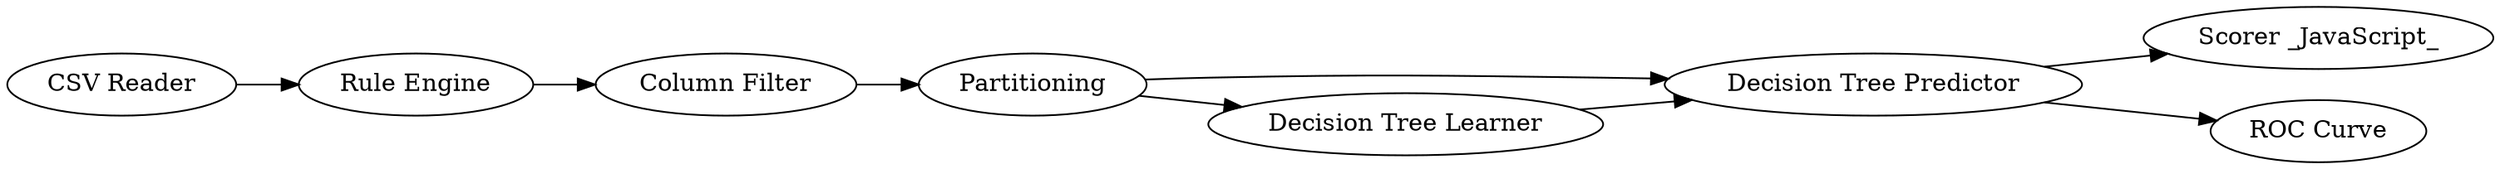 digraph {
	65 -> 69
	63 -> 65
	70 -> 23
	64 -> 65
	65 -> 68
	26 -> 63
	23 -> 26
	63 -> 64
	64 [label="Decision Tree Learner"]
	70 [label="CSV Reader"]
	68 [label="ROC Curve"]
	65 [label="Decision Tree Predictor"]
	69 [label="Scorer _JavaScript_"]
	23 [label="Rule Engine"]
	26 [label="Column Filter"]
	63 [label=Partitioning]
	rankdir=LR
}
